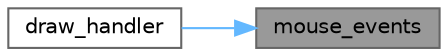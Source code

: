 digraph "mouse_events"
{
 // LATEX_PDF_SIZE
  bgcolor="transparent";
  edge [fontname=Helvetica,fontsize=10,labelfontname=Helvetica,labelfontsize=10];
  node [fontname=Helvetica,fontsize=10,shape=box,height=0.2,width=0.4];
  rankdir="RL";
  Node1 [label="mouse_events",height=0.2,width=0.4,color="gray40", fillcolor="grey60", style="filled", fontcolor="black",tooltip="Generates a mouse event based on the provided mouse packet."];
  Node1 -> Node2 [dir="back",color="steelblue1",style="solid"];
  Node2 [label="draw_handler",height=0.2,width=0.4,color="grey40", fillcolor="white", style="filled",URL="$statemachine_8c.html#a0db5909bf5d2df1ac3e2c12578812086",tooltip="Handles mouse events for drawing operations."];
}
